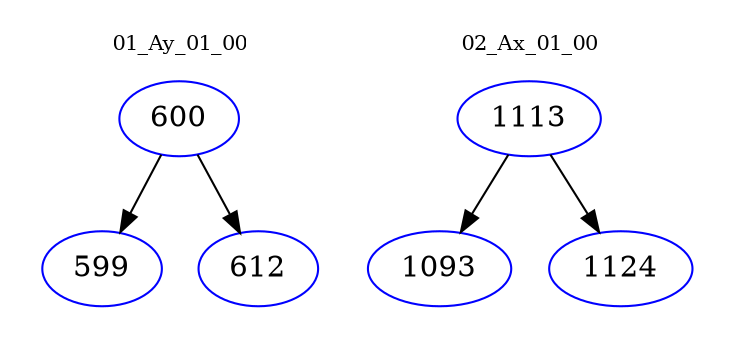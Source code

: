 digraph{
subgraph cluster_0 {
color = white
label = "01_Ay_01_00";
fontsize=10;
T0_600 [label="600", color="blue"]
T0_600 -> T0_599 [color="black"]
T0_599 [label="599", color="blue"]
T0_600 -> T0_612 [color="black"]
T0_612 [label="612", color="blue"]
}
subgraph cluster_1 {
color = white
label = "02_Ax_01_00";
fontsize=10;
T1_1113 [label="1113", color="blue"]
T1_1113 -> T1_1093 [color="black"]
T1_1093 [label="1093", color="blue"]
T1_1113 -> T1_1124 [color="black"]
T1_1124 [label="1124", color="blue"]
}
}
